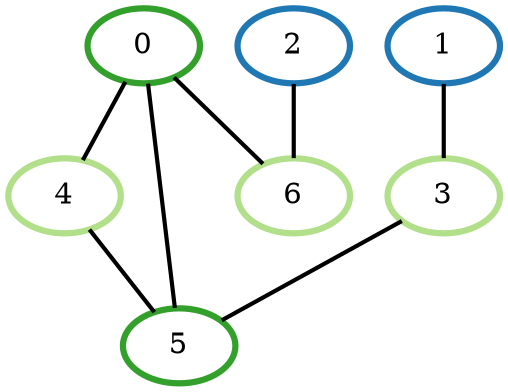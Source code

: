 graph G {
    0 [penwidth=3,color=4, colorscheme=paired12]
    1 [penwidth=3,color=2, colorscheme=paired12]
    2 [penwidth=3,color=2, colorscheme=paired12]
    3 [penwidth=3,color=3, colorscheme=paired12]
    4 [penwidth=3,color=3, colorscheme=paired12]
    5 [penwidth=3,color=4, colorscheme=paired12]
    6 [penwidth=3,color=3, colorscheme=paired12]

    1--3 [penwidth=2]
    3--5 [penwidth=2]
    0--5 [penwidth=2]
    0--4 [penwidth=2]
    4--5 [penwidth=2]
    0--6 [penwidth=2]
    2--6 [penwidth=2]
}